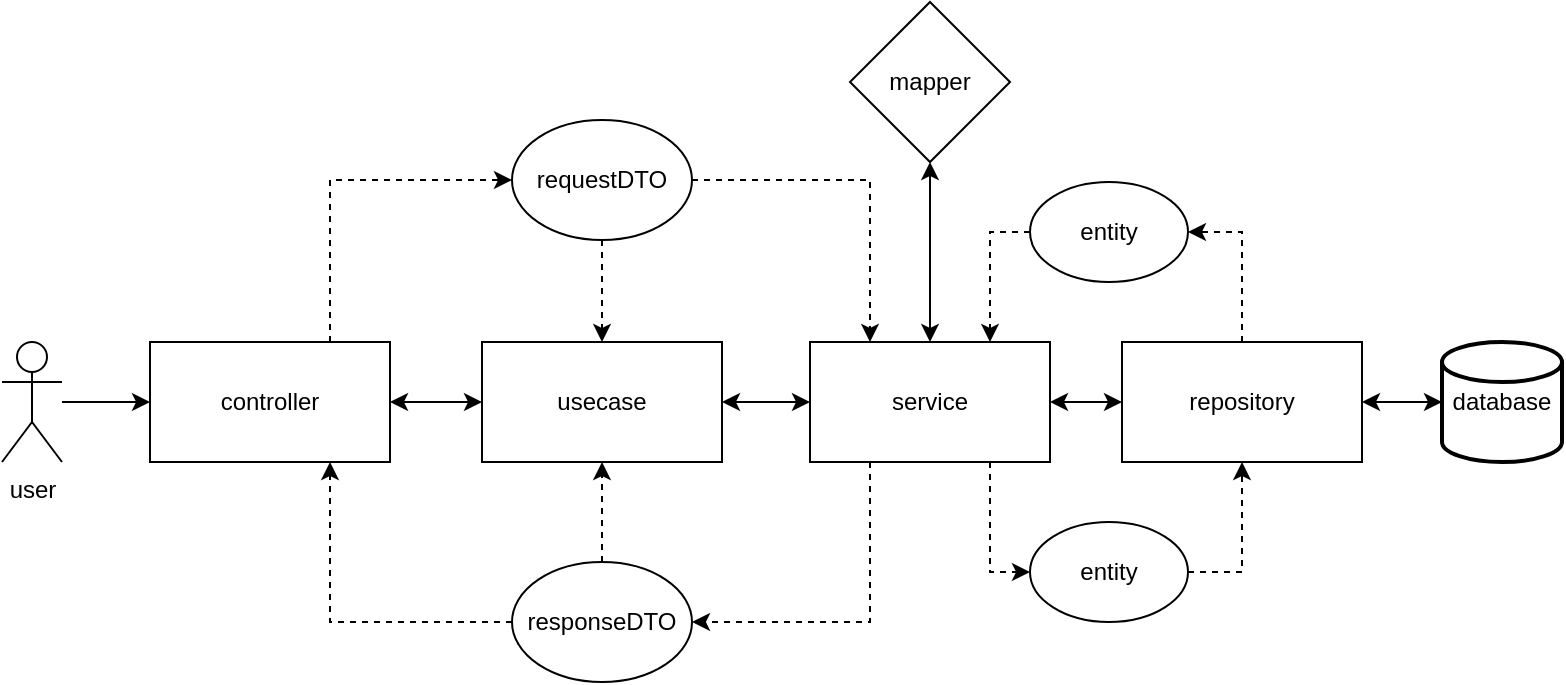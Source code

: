 <mxfile version="24.6.4" type="device">
  <diagram name="Page-1" id="vyDEOIfTp1MfRFxhyTMA">
    <mxGraphModel dx="1098" dy="820" grid="1" gridSize="10" guides="1" tooltips="1" connect="1" arrows="1" fold="1" page="1" pageScale="1" pageWidth="827" pageHeight="1169" math="0" shadow="0">
      <root>
        <mxCell id="0" />
        <mxCell id="1" parent="0" />
        <mxCell id="cYqk6q7CBLfKZrdG0vhf-9" style="edgeStyle=orthogonalEdgeStyle;rounded=0;orthogonalLoop=1;jettySize=auto;html=1;entryX=0;entryY=0.5;entryDx=0;entryDy=0;startArrow=classic;startFill=1;" edge="1" parent="1" source="cYqk6q7CBLfKZrdG0vhf-1" target="cYqk6q7CBLfKZrdG0vhf-3">
          <mxGeometry relative="1" as="geometry" />
        </mxCell>
        <mxCell id="cYqk6q7CBLfKZrdG0vhf-22" style="edgeStyle=orthogonalEdgeStyle;rounded=0;orthogonalLoop=1;jettySize=auto;html=1;exitX=0.75;exitY=0;exitDx=0;exitDy=0;entryX=0;entryY=0.5;entryDx=0;entryDy=0;dashed=1;" edge="1" parent="1" source="cYqk6q7CBLfKZrdG0vhf-1" target="cYqk6q7CBLfKZrdG0vhf-16">
          <mxGeometry relative="1" as="geometry" />
        </mxCell>
        <mxCell id="cYqk6q7CBLfKZrdG0vhf-1" value="controller" style="rounded=0;whiteSpace=wrap;html=1;" vertex="1" parent="1">
          <mxGeometry x="114" y="330" width="120" height="60" as="geometry" />
        </mxCell>
        <mxCell id="cYqk6q7CBLfKZrdG0vhf-10" style="edgeStyle=orthogonalEdgeStyle;rounded=0;orthogonalLoop=1;jettySize=auto;html=1;entryX=0;entryY=0.5;entryDx=0;entryDy=0;startArrow=classic;startFill=1;" edge="1" parent="1" source="cYqk6q7CBLfKZrdG0vhf-3" target="cYqk6q7CBLfKZrdG0vhf-4">
          <mxGeometry relative="1" as="geometry" />
        </mxCell>
        <mxCell id="cYqk6q7CBLfKZrdG0vhf-3" value="usecase" style="rounded=0;whiteSpace=wrap;html=1;" vertex="1" parent="1">
          <mxGeometry x="280" y="330" width="120" height="60" as="geometry" />
        </mxCell>
        <mxCell id="cYqk6q7CBLfKZrdG0vhf-15" style="edgeStyle=orthogonalEdgeStyle;rounded=0;orthogonalLoop=1;jettySize=auto;html=1;exitX=1;exitY=0.5;exitDx=0;exitDy=0;entryX=0;entryY=0.5;entryDx=0;entryDy=0;startArrow=classic;startFill=1;" edge="1" parent="1" source="cYqk6q7CBLfKZrdG0vhf-4" target="cYqk6q7CBLfKZrdG0vhf-5">
          <mxGeometry relative="1" as="geometry" />
        </mxCell>
        <mxCell id="cYqk6q7CBLfKZrdG0vhf-25" style="edgeStyle=orthogonalEdgeStyle;rounded=0;orthogonalLoop=1;jettySize=auto;html=1;exitX=0.25;exitY=1;exitDx=0;exitDy=0;entryX=1;entryY=0.5;entryDx=0;entryDy=0;dashed=1;" edge="1" parent="1" source="cYqk6q7CBLfKZrdG0vhf-4" target="cYqk6q7CBLfKZrdG0vhf-17">
          <mxGeometry relative="1" as="geometry" />
        </mxCell>
        <mxCell id="cYqk6q7CBLfKZrdG0vhf-33" style="edgeStyle=orthogonalEdgeStyle;rounded=0;orthogonalLoop=1;jettySize=auto;html=1;exitX=0.75;exitY=1;exitDx=0;exitDy=0;entryX=0;entryY=0.5;entryDx=0;entryDy=0;dashed=1;" edge="1" parent="1" source="cYqk6q7CBLfKZrdG0vhf-4" target="cYqk6q7CBLfKZrdG0vhf-20">
          <mxGeometry relative="1" as="geometry" />
        </mxCell>
        <mxCell id="cYqk6q7CBLfKZrdG0vhf-4" value="service" style="rounded=0;whiteSpace=wrap;html=1;" vertex="1" parent="1">
          <mxGeometry x="444" y="330" width="120" height="60" as="geometry" />
        </mxCell>
        <mxCell id="cYqk6q7CBLfKZrdG0vhf-36" style="edgeStyle=orthogonalEdgeStyle;rounded=0;orthogonalLoop=1;jettySize=auto;html=1;exitX=0.5;exitY=0;exitDx=0;exitDy=0;entryX=1;entryY=0.5;entryDx=0;entryDy=0;dashed=1;" edge="1" parent="1" source="cYqk6q7CBLfKZrdG0vhf-5" target="cYqk6q7CBLfKZrdG0vhf-35">
          <mxGeometry relative="1" as="geometry" />
        </mxCell>
        <mxCell id="cYqk6q7CBLfKZrdG0vhf-5" value="repository" style="rounded=0;whiteSpace=wrap;html=1;" vertex="1" parent="1">
          <mxGeometry x="600" y="330" width="120" height="60" as="geometry" />
        </mxCell>
        <mxCell id="cYqk6q7CBLfKZrdG0vhf-14" style="edgeStyle=orthogonalEdgeStyle;rounded=0;orthogonalLoop=1;jettySize=auto;html=1;exitX=0.5;exitY=1;exitDx=0;exitDy=0;entryX=0.5;entryY=0;entryDx=0;entryDy=0;startArrow=classic;startFill=1;" edge="1" parent="1" source="cYqk6q7CBLfKZrdG0vhf-6" target="cYqk6q7CBLfKZrdG0vhf-4">
          <mxGeometry relative="1" as="geometry" />
        </mxCell>
        <mxCell id="cYqk6q7CBLfKZrdG0vhf-6" value="mapper" style="rhombus;whiteSpace=wrap;html=1;" vertex="1" parent="1">
          <mxGeometry x="464" y="160" width="80" height="80" as="geometry" />
        </mxCell>
        <mxCell id="cYqk6q7CBLfKZrdG0vhf-24" style="edgeStyle=orthogonalEdgeStyle;rounded=0;orthogonalLoop=1;jettySize=auto;html=1;exitX=1;exitY=0.5;exitDx=0;exitDy=0;entryX=0.25;entryY=0;entryDx=0;entryDy=0;dashed=1;" edge="1" parent="1" source="cYqk6q7CBLfKZrdG0vhf-16" target="cYqk6q7CBLfKZrdG0vhf-4">
          <mxGeometry relative="1" as="geometry" />
        </mxCell>
        <mxCell id="cYqk6q7CBLfKZrdG0vhf-30" style="edgeStyle=orthogonalEdgeStyle;rounded=0;orthogonalLoop=1;jettySize=auto;html=1;exitX=0.5;exitY=1;exitDx=0;exitDy=0;entryX=0.5;entryY=0;entryDx=0;entryDy=0;dashed=1;" edge="1" parent="1" source="cYqk6q7CBLfKZrdG0vhf-16" target="cYqk6q7CBLfKZrdG0vhf-3">
          <mxGeometry relative="1" as="geometry" />
        </mxCell>
        <mxCell id="cYqk6q7CBLfKZrdG0vhf-16" value="requestDTO" style="ellipse;whiteSpace=wrap;html=1;" vertex="1" parent="1">
          <mxGeometry x="295" y="219" width="90" height="60" as="geometry" />
        </mxCell>
        <mxCell id="cYqk6q7CBLfKZrdG0vhf-28" style="edgeStyle=orthogonalEdgeStyle;rounded=0;orthogonalLoop=1;jettySize=auto;html=1;exitX=0;exitY=0.5;exitDx=0;exitDy=0;entryX=0.75;entryY=1;entryDx=0;entryDy=0;dashed=1;" edge="1" parent="1" source="cYqk6q7CBLfKZrdG0vhf-17" target="cYqk6q7CBLfKZrdG0vhf-1">
          <mxGeometry relative="1" as="geometry" />
        </mxCell>
        <mxCell id="cYqk6q7CBLfKZrdG0vhf-29" style="edgeStyle=orthogonalEdgeStyle;rounded=0;orthogonalLoop=1;jettySize=auto;html=1;exitX=0.5;exitY=0;exitDx=0;exitDy=0;entryX=0.5;entryY=1;entryDx=0;entryDy=0;dashed=1;" edge="1" parent="1" source="cYqk6q7CBLfKZrdG0vhf-17" target="cYqk6q7CBLfKZrdG0vhf-3">
          <mxGeometry relative="1" as="geometry" />
        </mxCell>
        <mxCell id="cYqk6q7CBLfKZrdG0vhf-17" value="responseDTO" style="ellipse;whiteSpace=wrap;html=1;" vertex="1" parent="1">
          <mxGeometry x="295" y="440" width="90" height="60" as="geometry" />
        </mxCell>
        <mxCell id="cYqk6q7CBLfKZrdG0vhf-34" style="edgeStyle=orthogonalEdgeStyle;rounded=0;orthogonalLoop=1;jettySize=auto;html=1;exitX=1;exitY=0.5;exitDx=0;exitDy=0;entryX=0.5;entryY=1;entryDx=0;entryDy=0;dashed=1;" edge="1" parent="1" source="cYqk6q7CBLfKZrdG0vhf-20" target="cYqk6q7CBLfKZrdG0vhf-5">
          <mxGeometry relative="1" as="geometry" />
        </mxCell>
        <mxCell id="cYqk6q7CBLfKZrdG0vhf-20" value="entity" style="ellipse;whiteSpace=wrap;html=1;" vertex="1" parent="1">
          <mxGeometry x="554" y="420" width="79" height="50" as="geometry" />
        </mxCell>
        <mxCell id="cYqk6q7CBLfKZrdG0vhf-37" style="edgeStyle=orthogonalEdgeStyle;rounded=0;orthogonalLoop=1;jettySize=auto;html=1;exitX=0;exitY=0.5;exitDx=0;exitDy=0;entryX=0.75;entryY=0;entryDx=0;entryDy=0;dashed=1;" edge="1" parent="1" source="cYqk6q7CBLfKZrdG0vhf-35" target="cYqk6q7CBLfKZrdG0vhf-4">
          <mxGeometry relative="1" as="geometry" />
        </mxCell>
        <mxCell id="cYqk6q7CBLfKZrdG0vhf-35" value="entity" style="ellipse;whiteSpace=wrap;html=1;" vertex="1" parent="1">
          <mxGeometry x="554" y="250" width="79" height="50" as="geometry" />
        </mxCell>
        <mxCell id="cYqk6q7CBLfKZrdG0vhf-39" style="edgeStyle=orthogonalEdgeStyle;rounded=0;orthogonalLoop=1;jettySize=auto;html=1;entryX=0;entryY=0.5;entryDx=0;entryDy=0;" edge="1" parent="1" source="cYqk6q7CBLfKZrdG0vhf-38" target="cYqk6q7CBLfKZrdG0vhf-1">
          <mxGeometry relative="1" as="geometry" />
        </mxCell>
        <mxCell id="cYqk6q7CBLfKZrdG0vhf-38" value="user" style="shape=umlActor;verticalLabelPosition=bottom;verticalAlign=top;html=1;outlineConnect=0;" vertex="1" parent="1">
          <mxGeometry x="40" y="330" width="30" height="60" as="geometry" />
        </mxCell>
        <mxCell id="cYqk6q7CBLfKZrdG0vhf-40" value="database" style="strokeWidth=2;html=1;shape=mxgraph.flowchart.database;whiteSpace=wrap;" vertex="1" parent="1">
          <mxGeometry x="760" y="330" width="60" height="60" as="geometry" />
        </mxCell>
        <mxCell id="cYqk6q7CBLfKZrdG0vhf-41" style="edgeStyle=orthogonalEdgeStyle;rounded=0;orthogonalLoop=1;jettySize=auto;html=1;exitX=1;exitY=0.5;exitDx=0;exitDy=0;entryX=0;entryY=0.5;entryDx=0;entryDy=0;entryPerimeter=0;startArrow=classic;startFill=1;" edge="1" parent="1" source="cYqk6q7CBLfKZrdG0vhf-5" target="cYqk6q7CBLfKZrdG0vhf-40">
          <mxGeometry relative="1" as="geometry" />
        </mxCell>
      </root>
    </mxGraphModel>
  </diagram>
</mxfile>
